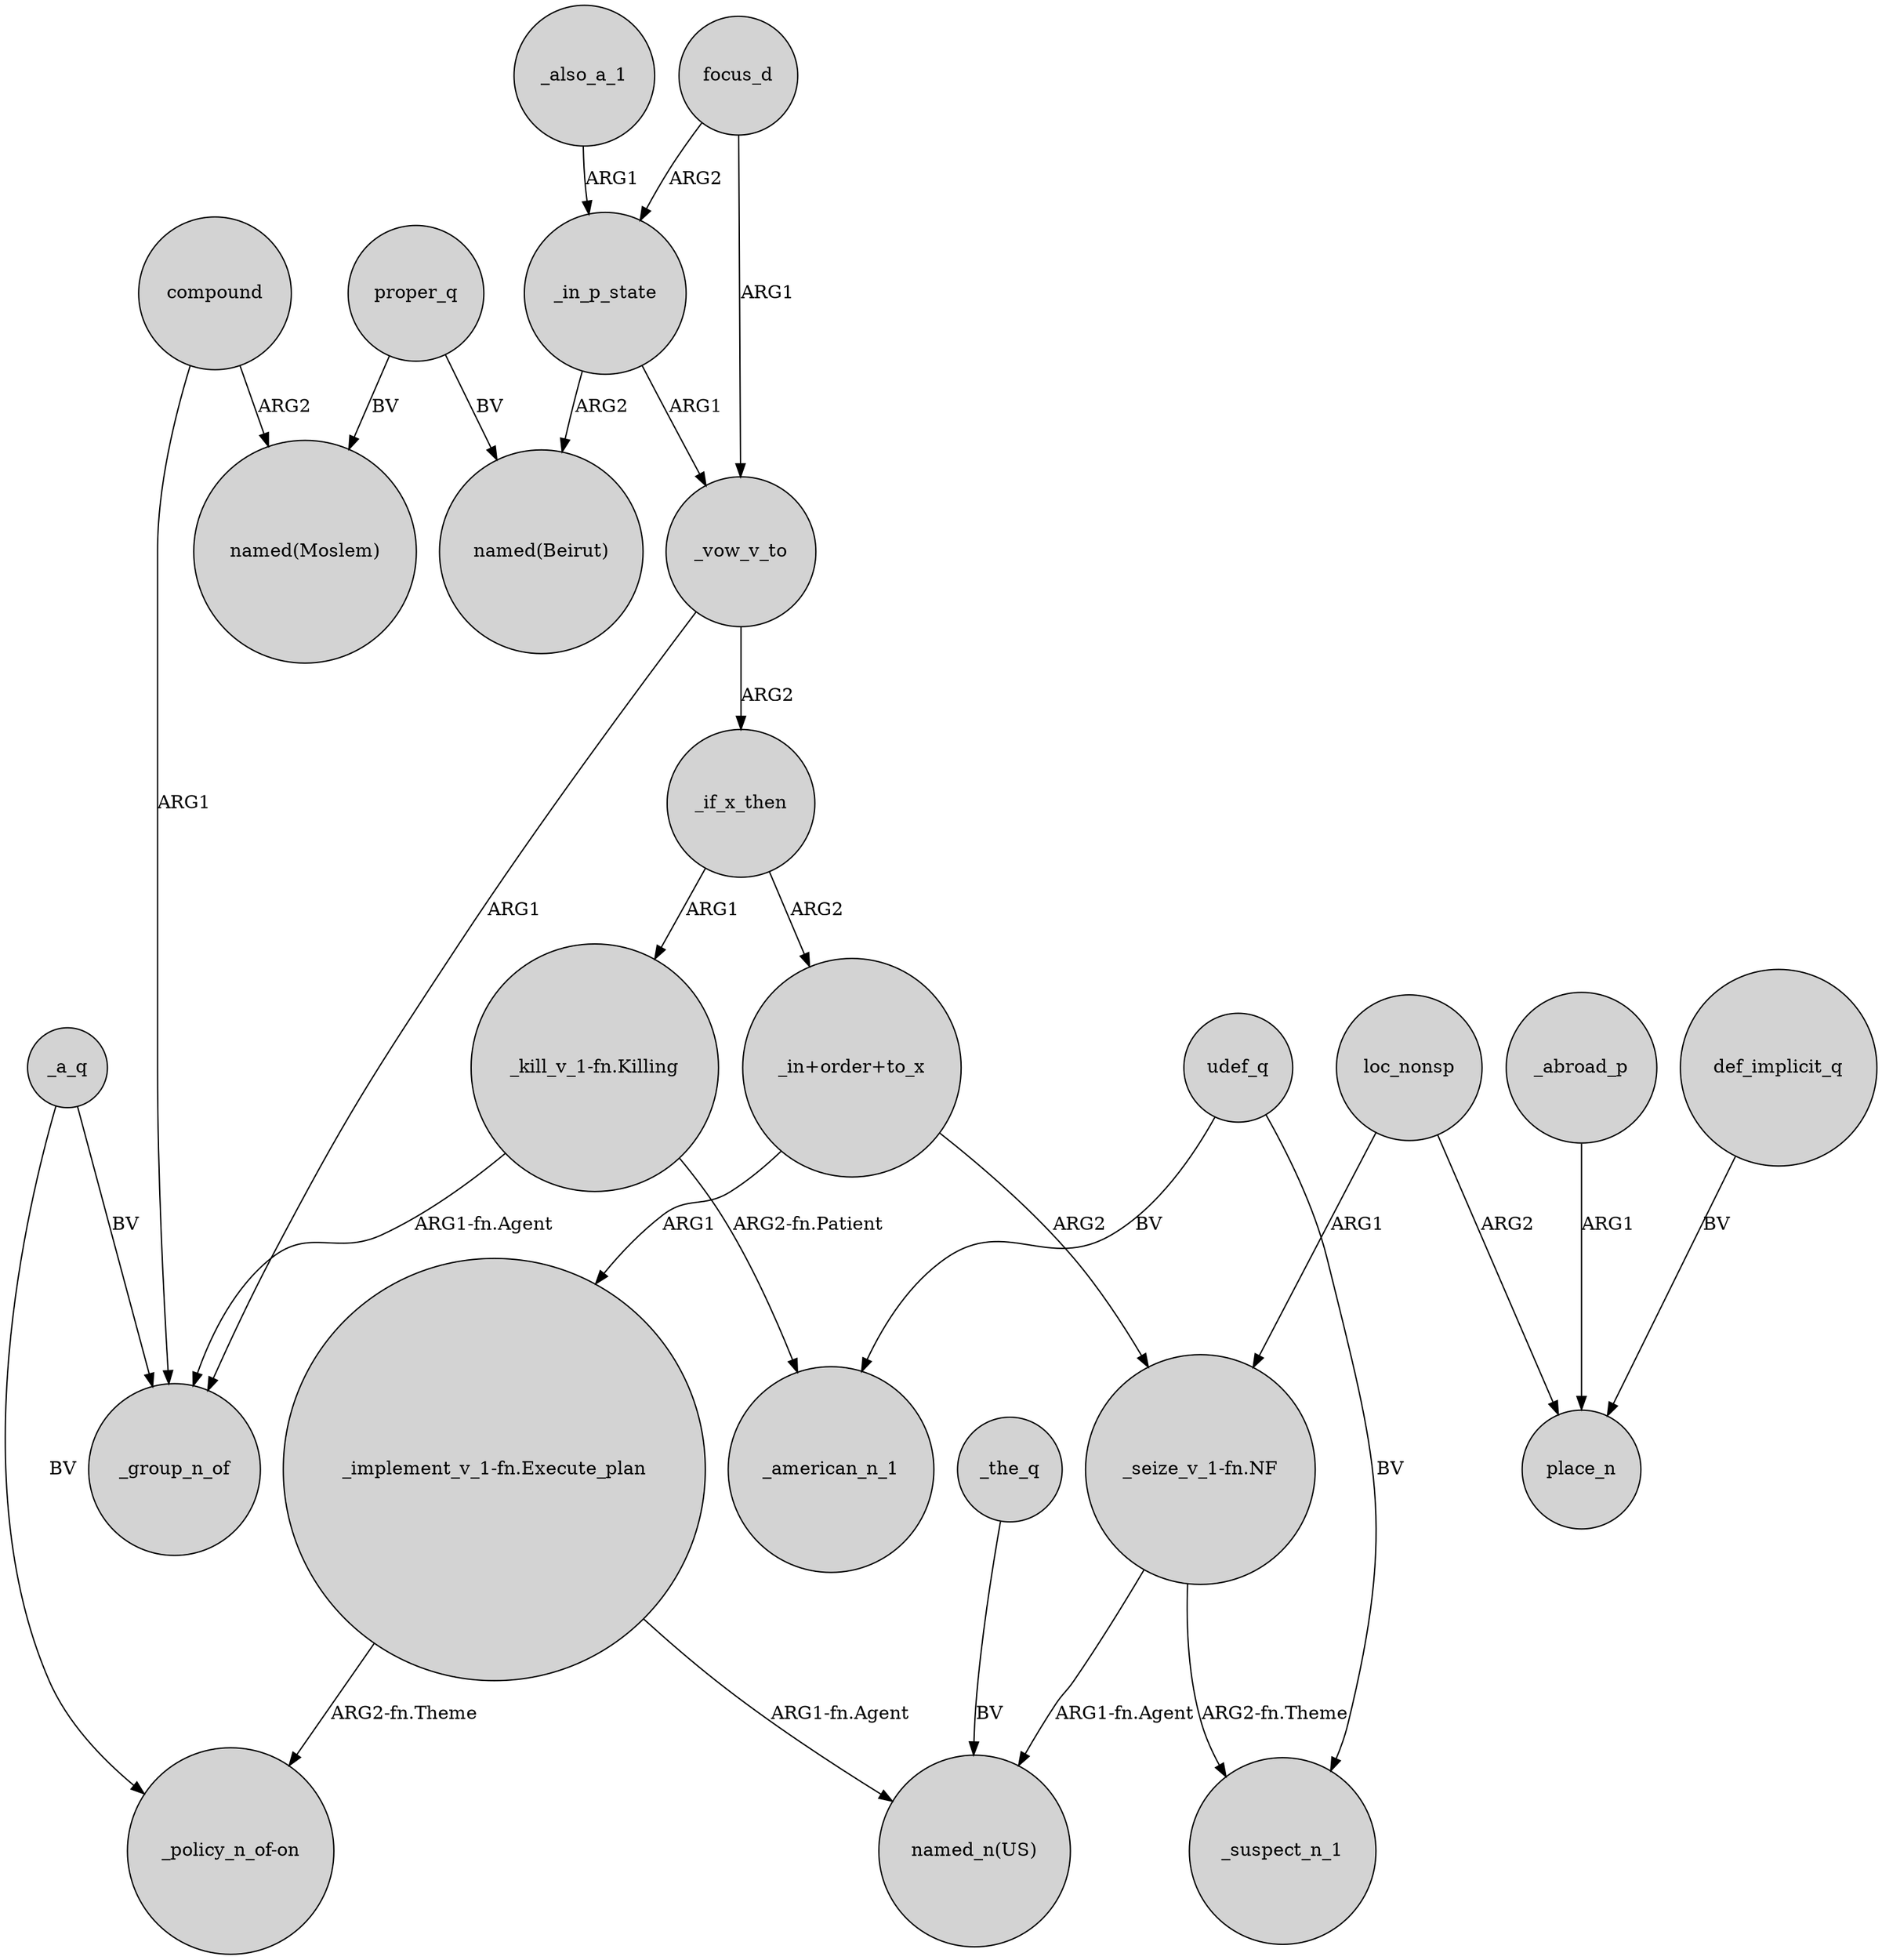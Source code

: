 digraph {
	node [shape=circle style=filled]
	"_implement_v_1-fn.Execute_plan" -> "_policy_n_of-on" [label="ARG2-fn.Theme"]
	"_in+order+to_x" -> "_implement_v_1-fn.Execute_plan" [label=ARG1]
	"_seize_v_1-fn.NF" -> "named_n(US)" [label="ARG1-fn.Agent"]
	_in_p_state -> "named(Beirut)" [label=ARG2]
	proper_q -> "named(Beirut)" [label=BV]
	focus_d -> _in_p_state [label=ARG2]
	"_kill_v_1-fn.Killing" -> _group_n_of [label="ARG1-fn.Agent"]
	_a_q -> "_policy_n_of-on" [label=BV]
	loc_nonsp -> "_seize_v_1-fn.NF" [label=ARG1]
	_in_p_state -> _vow_v_to [label=ARG1]
	def_implicit_q -> place_n [label=BV]
	_the_q -> "named_n(US)" [label=BV]
	compound -> "named(Moslem)" [label=ARG2]
	"_in+order+to_x" -> "_seize_v_1-fn.NF" [label=ARG2]
	_also_a_1 -> _in_p_state [label=ARG1]
	_if_x_then -> "_kill_v_1-fn.Killing" [label=ARG1]
	udef_q -> _american_n_1 [label=BV]
	"_kill_v_1-fn.Killing" -> _american_n_1 [label="ARG2-fn.Patient"]
	_vow_v_to -> _if_x_then [label=ARG2]
	loc_nonsp -> place_n [label=ARG2]
	focus_d -> _vow_v_to [label=ARG1]
	"_seize_v_1-fn.NF" -> _suspect_n_1 [label="ARG2-fn.Theme"]
	_a_q -> _group_n_of [label=BV]
	_vow_v_to -> _group_n_of [label=ARG1]
	udef_q -> _suspect_n_1 [label=BV]
	proper_q -> "named(Moslem)" [label=BV]
	compound -> _group_n_of [label=ARG1]
	"_implement_v_1-fn.Execute_plan" -> "named_n(US)" [label="ARG1-fn.Agent"]
	_abroad_p -> place_n [label=ARG1]
	_if_x_then -> "_in+order+to_x" [label=ARG2]
}
